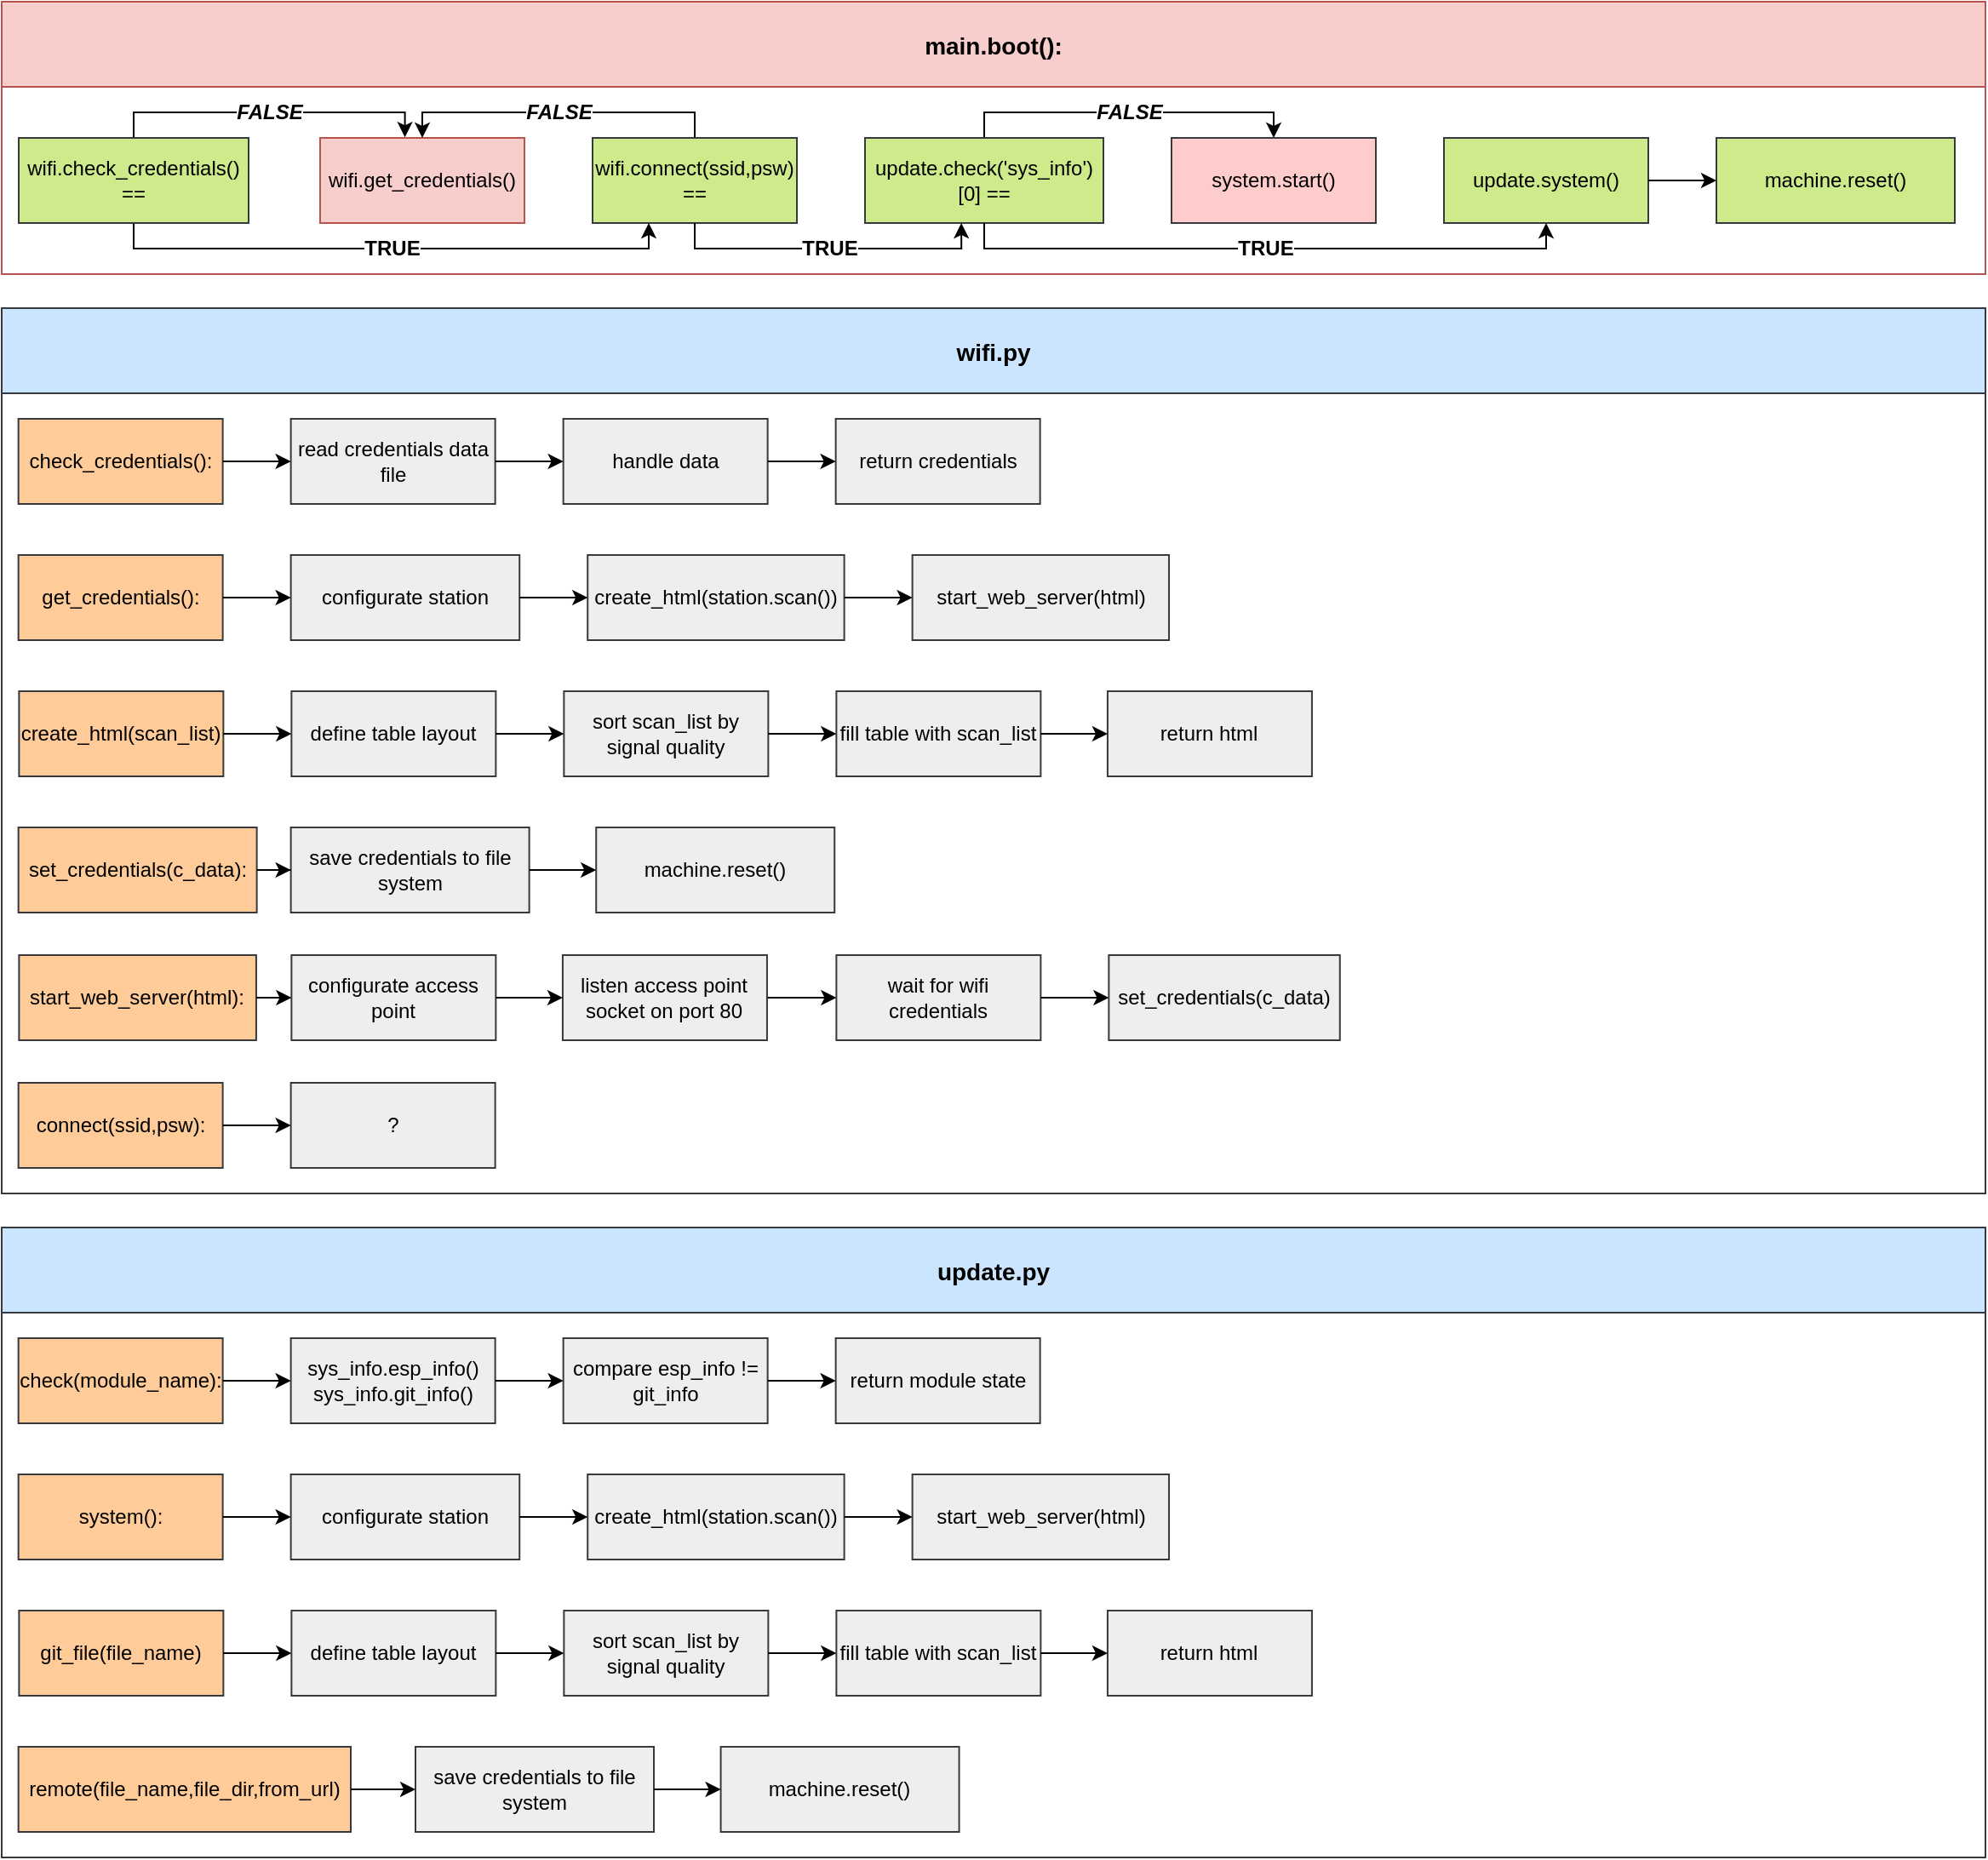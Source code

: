 <mxfile version="12.5.5" type="github">
  <diagram id="C5RBs43oDa-KdzZeNtuy" name="Page-1">
    <mxGraphModel dx="3867" dy="1330" grid="1" gridSize="5" guides="1" tooltips="1" connect="1" arrows="1" fold="1" page="1" pageScale="1" pageWidth="1169" pageHeight="827" math="0" shadow="0">
      <root>
        <mxCell id="WIyWlLk6GJQsqaUBKTNV-0"/>
        <mxCell id="WIyWlLk6GJQsqaUBKTNV-1" parent="WIyWlLk6GJQsqaUBKTNV-0"/>
        <mxCell id="sFqXj9j-FD1Rk9HO_S2r-0" value="main.boot():" style="swimlane;strokeColor=#b85450;fillColor=#f8cecc;fontSize=14;startSize=50;flipH=1;swimlaneFillColor=#ffffff;" vertex="1" parent="WIyWlLk6GJQsqaUBKTNV-1">
          <mxGeometry x="-400" y="60" width="1165" height="160" as="geometry">
            <mxRectangle x="13" y="15" width="140" height="48.33" as="alternateBounds"/>
          </mxGeometry>
        </mxCell>
        <mxCell id="sFqXj9j-FD1Rk9HO_S2r-4" value="wifi.get_credentials()" style="rounded=0;whiteSpace=wrap;html=1;fillColor=#f8cecc;strokeColor=#b85450;" vertex="1" parent="sFqXj9j-FD1Rk9HO_S2r-0">
          <mxGeometry x="187" y="80" width="120" height="50" as="geometry"/>
        </mxCell>
        <mxCell id="sFqXj9j-FD1Rk9HO_S2r-56" value="&lt;b&gt;FALSE&lt;/b&gt;" style="edgeStyle=orthogonalEdgeStyle;rounded=0;orthogonalLoop=1;jettySize=auto;html=1;exitX=0.5;exitY=0;exitDx=0;exitDy=0;entryX=0.5;entryY=0;entryDx=0;entryDy=0;fontSize=12;fontColor=#000000;fontStyle=2" edge="1" parent="sFqXj9j-FD1Rk9HO_S2r-0" source="sFqXj9j-FD1Rk9HO_S2r-7" target="sFqXj9j-FD1Rk9HO_S2r-4">
          <mxGeometry relative="1" as="geometry">
            <Array as="points">
              <mxPoint x="407" y="65"/>
              <mxPoint x="247" y="65"/>
            </Array>
          </mxGeometry>
        </mxCell>
        <mxCell id="sFqXj9j-FD1Rk9HO_S2r-7" value="wifi.connect(ssid,psw)&lt;br&gt;==" style="rounded=0;whiteSpace=wrap;html=1;fillColor=#cdeb8b;strokeColor=#36393d;" vertex="1" parent="sFqXj9j-FD1Rk9HO_S2r-0">
          <mxGeometry x="347" y="80" width="120" height="50" as="geometry"/>
        </mxCell>
        <mxCell id="sFqXj9j-FD1Rk9HO_S2r-116" value="&lt;b&gt;FALSE&lt;/b&gt;" style="edgeStyle=orthogonalEdgeStyle;rounded=0;orthogonalLoop=1;jettySize=auto;html=1;exitX=0.5;exitY=0;exitDx=0;exitDy=0;entryX=0.5;entryY=0;entryDx=0;entryDy=0;fontSize=12;fontColor=#000000;fontStyle=2" edge="1" parent="sFqXj9j-FD1Rk9HO_S2r-0" source="sFqXj9j-FD1Rk9HO_S2r-48" target="sFqXj9j-FD1Rk9HO_S2r-68">
          <mxGeometry relative="1" as="geometry">
            <Array as="points">
              <mxPoint x="577" y="65"/>
              <mxPoint x="747" y="65"/>
            </Array>
          </mxGeometry>
        </mxCell>
        <mxCell id="sFqXj9j-FD1Rk9HO_S2r-48" value="update.check(&#39;sys_info&#39;)[0] ==" style="rounded=0;whiteSpace=wrap;html=1;fillColor=#cdeb8b;strokeColor=#36393d;" vertex="1" parent="sFqXj9j-FD1Rk9HO_S2r-0">
          <mxGeometry x="507" y="80" width="140" height="50" as="geometry"/>
        </mxCell>
        <mxCell id="sFqXj9j-FD1Rk9HO_S2r-57" value="&lt;b&gt;TRUE&lt;/b&gt;" style="edgeStyle=orthogonalEdgeStyle;rounded=0;orthogonalLoop=1;jettySize=auto;html=1;exitX=0.5;exitY=1;exitDx=0;exitDy=0;entryX=0.404;entryY=1;entryDx=0;entryDy=0;fontSize=12;fontColor=#000000;entryPerimeter=0;" edge="1" parent="sFqXj9j-FD1Rk9HO_S2r-0" source="sFqXj9j-FD1Rk9HO_S2r-7" target="sFqXj9j-FD1Rk9HO_S2r-48">
          <mxGeometry relative="1" as="geometry">
            <Array as="points">
              <mxPoint x="407" y="145"/>
              <mxPoint x="564" y="145"/>
            </Array>
          </mxGeometry>
        </mxCell>
        <mxCell id="sFqXj9j-FD1Rk9HO_S2r-68" value="system.start()" style="rounded=0;whiteSpace=wrap;html=1;fillColor=#ffcccc;strokeColor=#36393d;" vertex="1" parent="sFqXj9j-FD1Rk9HO_S2r-0">
          <mxGeometry x="687" y="80" width="120" height="50" as="geometry"/>
        </mxCell>
        <mxCell id="sFqXj9j-FD1Rk9HO_S2r-61" value="update.system()" style="rounded=0;whiteSpace=wrap;html=1;fillColor=#cdeb8b;strokeColor=#36393d;" vertex="1" parent="sFqXj9j-FD1Rk9HO_S2r-0">
          <mxGeometry x="847" y="80" width="120" height="50" as="geometry"/>
        </mxCell>
        <mxCell id="sFqXj9j-FD1Rk9HO_S2r-66" value="TRUE" style="edgeStyle=orthogonalEdgeStyle;rounded=0;orthogonalLoop=1;jettySize=auto;html=1;exitX=0.5;exitY=1;exitDx=0;exitDy=0;entryX=0.5;entryY=1;entryDx=0;entryDy=0;fontSize=12;fontColor=#000000;fontStyle=1" edge="1" parent="sFqXj9j-FD1Rk9HO_S2r-0" source="sFqXj9j-FD1Rk9HO_S2r-48" target="sFqXj9j-FD1Rk9HO_S2r-61">
          <mxGeometry relative="1" as="geometry">
            <Array as="points">
              <mxPoint x="577" y="145"/>
              <mxPoint x="907" y="145"/>
            </Array>
          </mxGeometry>
        </mxCell>
        <mxCell id="sFqXj9j-FD1Rk9HO_S2r-63" value="machine.reset()" style="rounded=0;whiteSpace=wrap;html=1;fillColor=#cdeb8b;strokeColor=#36393d;" vertex="1" parent="sFqXj9j-FD1Rk9HO_S2r-0">
          <mxGeometry x="1007" y="80" width="140" height="50" as="geometry"/>
        </mxCell>
        <mxCell id="sFqXj9j-FD1Rk9HO_S2r-64" value="" style="edgeStyle=orthogonalEdgeStyle;rounded=0;orthogonalLoop=1;jettySize=auto;html=1;fontSize=12;fontColor=#000000;" edge="1" parent="sFqXj9j-FD1Rk9HO_S2r-0" source="sFqXj9j-FD1Rk9HO_S2r-61" target="sFqXj9j-FD1Rk9HO_S2r-63">
          <mxGeometry relative="1" as="geometry"/>
        </mxCell>
        <mxCell id="sFqXj9j-FD1Rk9HO_S2r-12" value="TRUE" style="edgeStyle=orthogonalEdgeStyle;rounded=0;orthogonalLoop=1;jettySize=auto;html=1;exitX=0.5;exitY=1;exitDx=0;exitDy=0;fontColor=#000000;fontStyle=1;fontSize=12;" edge="1" parent="sFqXj9j-FD1Rk9HO_S2r-0" source="sFqXj9j-FD1Rk9HO_S2r-1" target="sFqXj9j-FD1Rk9HO_S2r-7">
          <mxGeometry relative="1" as="geometry">
            <Array as="points">
              <mxPoint x="77" y="145"/>
              <mxPoint x="380" y="145"/>
            </Array>
          </mxGeometry>
        </mxCell>
        <mxCell id="sFqXj9j-FD1Rk9HO_S2r-117" value="&lt;b&gt;FALSE&lt;/b&gt;" style="edgeStyle=orthogonalEdgeStyle;rounded=0;orthogonalLoop=1;jettySize=auto;html=1;exitX=0.5;exitY=0;exitDx=0;exitDy=0;entryX=0.415;entryY=-0.008;entryDx=0;entryDy=0;entryPerimeter=0;fontSize=12;fontColor=#000000;fontStyle=2" edge="1" parent="sFqXj9j-FD1Rk9HO_S2r-0" source="sFqXj9j-FD1Rk9HO_S2r-1" target="sFqXj9j-FD1Rk9HO_S2r-4">
          <mxGeometry relative="1" as="geometry">
            <Array as="points">
              <mxPoint x="77" y="65"/>
              <mxPoint x="237" y="65"/>
            </Array>
          </mxGeometry>
        </mxCell>
        <mxCell id="sFqXj9j-FD1Rk9HO_S2r-1" value="wifi.check_credentials() ==" style="rounded=0;whiteSpace=wrap;html=1;fillColor=#cdeb8b;strokeColor=#36393d;" vertex="1" parent="sFqXj9j-FD1Rk9HO_S2r-0">
          <mxGeometry x="10" y="80" width="135" height="50" as="geometry"/>
        </mxCell>
        <mxCell id="sFqXj9j-FD1Rk9HO_S2r-136" value="update.py" style="swimlane;strokeColor=#36393d;fillColor=#cce5ff;fontSize=14;startSize=50;flipH=1;swimlaneFillColor=#ffffff;" vertex="1" parent="WIyWlLk6GJQsqaUBKTNV-1">
          <mxGeometry x="-400" y="780" width="1165" height="370" as="geometry">
            <mxRectangle x="-525" y="225" width="140" height="48.33" as="alternateBounds"/>
          </mxGeometry>
        </mxCell>
        <mxCell id="sFqXj9j-FD1Rk9HO_S2r-138" value="check(module_name):" style="rounded=0;whiteSpace=wrap;html=1;fillColor=#ffcc99;strokeColor=#36393d;" vertex="1" parent="sFqXj9j-FD1Rk9HO_S2r-136">
          <mxGeometry x="9.82" y="65" width="120" height="50" as="geometry"/>
        </mxCell>
        <mxCell id="sFqXj9j-FD1Rk9HO_S2r-139" value="sys_info.esp_info()&lt;br&gt;sys_info.git_info()" style="rounded=0;whiteSpace=wrap;html=1;fillColor=#eeeeee;strokeColor=#36393d;" vertex="1" parent="sFqXj9j-FD1Rk9HO_S2r-136">
          <mxGeometry x="169.82" y="65" width="120" height="50" as="geometry"/>
        </mxCell>
        <mxCell id="sFqXj9j-FD1Rk9HO_S2r-140" value="" style="edgeStyle=orthogonalEdgeStyle;rounded=0;orthogonalLoop=1;jettySize=auto;html=1;fontColor=#000000;" edge="1" parent="sFqXj9j-FD1Rk9HO_S2r-136" source="sFqXj9j-FD1Rk9HO_S2r-138" target="sFqXj9j-FD1Rk9HO_S2r-139">
          <mxGeometry relative="1" as="geometry"/>
        </mxCell>
        <mxCell id="sFqXj9j-FD1Rk9HO_S2r-141" value="compare esp_info != git_info" style="rounded=0;whiteSpace=wrap;html=1;fillColor=#eeeeee;strokeColor=#36393d;" vertex="1" parent="sFqXj9j-FD1Rk9HO_S2r-136">
          <mxGeometry x="329.82" y="65" width="120" height="50" as="geometry"/>
        </mxCell>
        <mxCell id="sFqXj9j-FD1Rk9HO_S2r-142" value="" style="edgeStyle=orthogonalEdgeStyle;rounded=0;orthogonalLoop=1;jettySize=auto;html=1;fontColor=#000000;" edge="1" parent="sFqXj9j-FD1Rk9HO_S2r-136" source="sFqXj9j-FD1Rk9HO_S2r-139" target="sFqXj9j-FD1Rk9HO_S2r-141">
          <mxGeometry relative="1" as="geometry"/>
        </mxCell>
        <mxCell id="sFqXj9j-FD1Rk9HO_S2r-143" value="return module state" style="rounded=0;whiteSpace=wrap;html=1;fillColor=#eeeeee;strokeColor=#36393d;" vertex="1" parent="sFqXj9j-FD1Rk9HO_S2r-136">
          <mxGeometry x="489.82" y="65" width="120" height="50" as="geometry"/>
        </mxCell>
        <mxCell id="sFqXj9j-FD1Rk9HO_S2r-144" style="edgeStyle=orthogonalEdgeStyle;rounded=0;orthogonalLoop=1;jettySize=auto;html=1;exitX=1;exitY=0.5;exitDx=0;exitDy=0;entryX=0;entryY=0.5;entryDx=0;entryDy=0;fontColor=#000000;" edge="1" parent="sFqXj9j-FD1Rk9HO_S2r-136" source="sFqXj9j-FD1Rk9HO_S2r-141" target="sFqXj9j-FD1Rk9HO_S2r-143">
          <mxGeometry relative="1" as="geometry"/>
        </mxCell>
        <mxCell id="sFqXj9j-FD1Rk9HO_S2r-145" value="system():" style="rounded=0;whiteSpace=wrap;html=1;fillColor=#ffcc99;strokeColor=#36393d;" vertex="1" parent="sFqXj9j-FD1Rk9HO_S2r-136">
          <mxGeometry x="9.82" y="145" width="120" height="50" as="geometry"/>
        </mxCell>
        <mxCell id="sFqXj9j-FD1Rk9HO_S2r-146" value="configurate station" style="rounded=0;whiteSpace=wrap;html=1;fillColor=#eeeeee;strokeColor=#36393d;" vertex="1" parent="sFqXj9j-FD1Rk9HO_S2r-136">
          <mxGeometry x="169.82" y="145" width="134.29" height="50" as="geometry"/>
        </mxCell>
        <mxCell id="sFqXj9j-FD1Rk9HO_S2r-147" value="" style="edgeStyle=orthogonalEdgeStyle;rounded=0;orthogonalLoop=1;jettySize=auto;html=1;fontColor=#000000;" edge="1" parent="sFqXj9j-FD1Rk9HO_S2r-136" source="sFqXj9j-FD1Rk9HO_S2r-145" target="sFqXj9j-FD1Rk9HO_S2r-146">
          <mxGeometry relative="1" as="geometry"/>
        </mxCell>
        <mxCell id="sFqXj9j-FD1Rk9HO_S2r-150" value="" style="edgeStyle=orthogonalEdgeStyle;rounded=0;orthogonalLoop=1;jettySize=auto;html=1;fontSize=12;fontColor=#000000;" edge="1" parent="sFqXj9j-FD1Rk9HO_S2r-136" source="sFqXj9j-FD1Rk9HO_S2r-148">
          <mxGeometry relative="1" as="geometry">
            <mxPoint x="169.82" y="480" as="targetPoint"/>
          </mxGeometry>
        </mxCell>
        <mxCell id="sFqXj9j-FD1Rk9HO_S2r-151" value="git_file(file_name)" style="rounded=0;whiteSpace=wrap;html=1;fillColor=#ffcc99;strokeColor=#36393d;" vertex="1" parent="sFqXj9j-FD1Rk9HO_S2r-136">
          <mxGeometry x="10.18" y="225" width="120" height="50" as="geometry"/>
        </mxCell>
        <mxCell id="sFqXj9j-FD1Rk9HO_S2r-152" value="define table layout" style="rounded=0;whiteSpace=wrap;html=1;fillColor=#eeeeee;strokeColor=#36393d;" vertex="1" parent="sFqXj9j-FD1Rk9HO_S2r-136">
          <mxGeometry x="170.18" y="225" width="120" height="50" as="geometry"/>
        </mxCell>
        <mxCell id="sFqXj9j-FD1Rk9HO_S2r-153" value="" style="edgeStyle=orthogonalEdgeStyle;rounded=0;orthogonalLoop=1;jettySize=auto;html=1;fontSize=12;fontColor=#000000;" edge="1" parent="sFqXj9j-FD1Rk9HO_S2r-136" source="sFqXj9j-FD1Rk9HO_S2r-151" target="sFqXj9j-FD1Rk9HO_S2r-152">
          <mxGeometry relative="1" as="geometry"/>
        </mxCell>
        <mxCell id="sFqXj9j-FD1Rk9HO_S2r-154" value="sort scan_list by signal quality" style="rounded=0;whiteSpace=wrap;html=1;fillColor=#eeeeee;strokeColor=#36393d;" vertex="1" parent="sFqXj9j-FD1Rk9HO_S2r-136">
          <mxGeometry x="330.18" y="225" width="120" height="50" as="geometry"/>
        </mxCell>
        <mxCell id="sFqXj9j-FD1Rk9HO_S2r-155" value="" style="edgeStyle=orthogonalEdgeStyle;rounded=0;orthogonalLoop=1;jettySize=auto;html=1;fontSize=12;fontColor=#000000;" edge="1" parent="sFqXj9j-FD1Rk9HO_S2r-136" source="sFqXj9j-FD1Rk9HO_S2r-152" target="sFqXj9j-FD1Rk9HO_S2r-154">
          <mxGeometry relative="1" as="geometry"/>
        </mxCell>
        <mxCell id="sFqXj9j-FD1Rk9HO_S2r-156" value="fill table with scan_list" style="rounded=0;whiteSpace=wrap;html=1;fillColor=#eeeeee;strokeColor=#36393d;" vertex="1" parent="sFqXj9j-FD1Rk9HO_S2r-136">
          <mxGeometry x="490.18" y="225" width="120" height="50" as="geometry"/>
        </mxCell>
        <mxCell id="sFqXj9j-FD1Rk9HO_S2r-157" value="" style="edgeStyle=orthogonalEdgeStyle;rounded=0;orthogonalLoop=1;jettySize=auto;html=1;fontSize=12;fontColor=#000000;" edge="1" parent="sFqXj9j-FD1Rk9HO_S2r-136" source="sFqXj9j-FD1Rk9HO_S2r-154" target="sFqXj9j-FD1Rk9HO_S2r-156">
          <mxGeometry relative="1" as="geometry"/>
        </mxCell>
        <mxCell id="sFqXj9j-FD1Rk9HO_S2r-158" value="return html" style="rounded=0;whiteSpace=wrap;html=1;fillColor=#eeeeee;strokeColor=#36393d;" vertex="1" parent="sFqXj9j-FD1Rk9HO_S2r-136">
          <mxGeometry x="649.47" y="225" width="120" height="50" as="geometry"/>
        </mxCell>
        <mxCell id="sFqXj9j-FD1Rk9HO_S2r-159" value="" style="edgeStyle=orthogonalEdgeStyle;rounded=0;orthogonalLoop=1;jettySize=auto;html=1;fontSize=12;fontColor=#000000;" edge="1" parent="sFqXj9j-FD1Rk9HO_S2r-136" source="sFqXj9j-FD1Rk9HO_S2r-156" target="sFqXj9j-FD1Rk9HO_S2r-158">
          <mxGeometry relative="1" as="geometry"/>
        </mxCell>
        <mxCell id="sFqXj9j-FD1Rk9HO_S2r-160" value="remote(file_name,file_dir,from_url)" style="rounded=0;whiteSpace=wrap;html=1;fillColor=#ffcc99;strokeColor=#36393d;" vertex="1" parent="sFqXj9j-FD1Rk9HO_S2r-136">
          <mxGeometry x="9.82" y="305" width="195.18" height="50" as="geometry"/>
        </mxCell>
        <mxCell id="sFqXj9j-FD1Rk9HO_S2r-161" value="save credentials to file system" style="rounded=0;whiteSpace=wrap;html=1;fillColor=#eeeeee;strokeColor=#36393d;" vertex="1" parent="sFqXj9j-FD1Rk9HO_S2r-136">
          <mxGeometry x="243" y="305" width="140" height="50" as="geometry"/>
        </mxCell>
        <mxCell id="sFqXj9j-FD1Rk9HO_S2r-162" value="" style="edgeStyle=orthogonalEdgeStyle;rounded=0;orthogonalLoop=1;jettySize=auto;html=1;fontSize=12;fontColor=#000000;" edge="1" parent="sFqXj9j-FD1Rk9HO_S2r-136" source="sFqXj9j-FD1Rk9HO_S2r-160" target="sFqXj9j-FD1Rk9HO_S2r-161">
          <mxGeometry relative="1" as="geometry"/>
        </mxCell>
        <mxCell id="sFqXj9j-FD1Rk9HO_S2r-163" value="machine.reset()" style="rounded=0;whiteSpace=wrap;html=1;fillColor=#eeeeee;strokeColor=#36393d;" vertex="1" parent="sFqXj9j-FD1Rk9HO_S2r-136">
          <mxGeometry x="422.29" y="305" width="140" height="50" as="geometry"/>
        </mxCell>
        <mxCell id="sFqXj9j-FD1Rk9HO_S2r-164" value="" style="edgeStyle=orthogonalEdgeStyle;rounded=0;orthogonalLoop=1;jettySize=auto;html=1;fontSize=12;fontColor=#000000;" edge="1" parent="sFqXj9j-FD1Rk9HO_S2r-136" source="sFqXj9j-FD1Rk9HO_S2r-161" target="sFqXj9j-FD1Rk9HO_S2r-163">
          <mxGeometry relative="1" as="geometry"/>
        </mxCell>
        <mxCell id="sFqXj9j-FD1Rk9HO_S2r-167" value="" style="edgeStyle=orthogonalEdgeStyle;rounded=0;orthogonalLoop=1;jettySize=auto;html=1;fontSize=12;fontColor=#000000;" edge="1" parent="sFqXj9j-FD1Rk9HO_S2r-136" target="sFqXj9j-FD1Rk9HO_S2r-166">
          <mxGeometry relative="1" as="geometry">
            <mxPoint x="929.47" y="405" as="sourcePoint"/>
          </mxGeometry>
        </mxCell>
        <mxCell id="sFqXj9j-FD1Rk9HO_S2r-168" value="create_html(station.scan())" style="rounded=0;whiteSpace=wrap;html=1;fillColor=#eeeeee;strokeColor=#36393d;" vertex="1" parent="sFqXj9j-FD1Rk9HO_S2r-136">
          <mxGeometry x="344.11" y="145" width="150.71" height="50" as="geometry"/>
        </mxCell>
        <mxCell id="sFqXj9j-FD1Rk9HO_S2r-169" value="start_web_server(html)" style="rounded=0;whiteSpace=wrap;html=1;fillColor=#eeeeee;strokeColor=#36393d;" vertex="1" parent="sFqXj9j-FD1Rk9HO_S2r-136">
          <mxGeometry x="534.82" y="145" width="150.71" height="50" as="geometry"/>
        </mxCell>
        <mxCell id="sFqXj9j-FD1Rk9HO_S2r-170" value="" style="edgeStyle=orthogonalEdgeStyle;rounded=0;orthogonalLoop=1;jettySize=auto;html=1;fontSize=12;fontColor=#000000;" edge="1" parent="sFqXj9j-FD1Rk9HO_S2r-136" source="sFqXj9j-FD1Rk9HO_S2r-168" target="sFqXj9j-FD1Rk9HO_S2r-169">
          <mxGeometry relative="1" as="geometry"/>
        </mxCell>
        <mxCell id="sFqXj9j-FD1Rk9HO_S2r-171" style="edgeStyle=orthogonalEdgeStyle;rounded=0;orthogonalLoop=1;jettySize=auto;html=1;exitX=1;exitY=0.5;exitDx=0;exitDy=0;entryX=0;entryY=0.5;entryDx=0;entryDy=0;fontSize=12;fontColor=#000000;" edge="1" parent="sFqXj9j-FD1Rk9HO_S2r-136" source="sFqXj9j-FD1Rk9HO_S2r-146" target="sFqXj9j-FD1Rk9HO_S2r-168">
          <mxGeometry relative="1" as="geometry"/>
        </mxCell>
        <mxCell id="sFqXj9j-FD1Rk9HO_S2r-174" value="" style="edgeStyle=orthogonalEdgeStyle;rounded=0;orthogonalLoop=1;jettySize=auto;html=1;fontSize=12;fontColor=#000000;" edge="1" parent="sFqXj9j-FD1Rk9HO_S2r-136" target="sFqXj9j-FD1Rk9HO_S2r-173">
          <mxGeometry relative="1" as="geometry">
            <mxPoint x="290.18" y="405" as="sourcePoint"/>
          </mxGeometry>
        </mxCell>
        <mxCell id="sFqXj9j-FD1Rk9HO_S2r-177" value="" style="edgeStyle=orthogonalEdgeStyle;rounded=0;orthogonalLoop=1;jettySize=auto;html=1;fontSize=12;fontColor=#000000;" edge="1" parent="sFqXj9j-FD1Rk9HO_S2r-136" target="sFqXj9j-FD1Rk9HO_S2r-165">
          <mxGeometry relative="1" as="geometry">
            <mxPoint x="780" y="405" as="sourcePoint"/>
          </mxGeometry>
        </mxCell>
        <mxCell id="sFqXj9j-FD1Rk9HO_S2r-179" value="" style="edgeStyle=orthogonalEdgeStyle;rounded=0;orthogonalLoop=1;jettySize=auto;html=1;fontSize=12;fontColor=#000000;" edge="1" parent="sFqXj9j-FD1Rk9HO_S2r-136" target="sFqXj9j-FD1Rk9HO_S2r-178">
          <mxGeometry relative="1" as="geometry">
            <mxPoint x="609.47" y="405" as="sourcePoint"/>
          </mxGeometry>
        </mxCell>
        <mxCell id="sFqXj9j-FD1Rk9HO_S2r-180" value="" style="edgeStyle=orthogonalEdgeStyle;rounded=0;orthogonalLoop=1;jettySize=auto;html=1;fontSize=12;fontColor=#000000;" edge="1" parent="sFqXj9j-FD1Rk9HO_S2r-136" target="sFqXj9j-FD1Rk9HO_S2r-172">
          <mxGeometry relative="1" as="geometry">
            <mxPoint x="149.47" y="405" as="sourcePoint"/>
          </mxGeometry>
        </mxCell>
        <mxCell id="sFqXj9j-FD1Rk9HO_S2r-72" value="wifi.py" style="swimlane;strokeColor=#36393d;fillColor=#cce5ff;fontSize=14;startSize=50;flipH=1;swimlaneFillColor=#ffffff;" vertex="1" parent="WIyWlLk6GJQsqaUBKTNV-1">
          <mxGeometry x="-400" y="240" width="1165" height="520" as="geometry">
            <mxRectangle x="-525" y="165" width="140" height="48.33" as="alternateBounds"/>
          </mxGeometry>
        </mxCell>
        <mxCell id="sFqXj9j-FD1Rk9HO_S2r-19" value="start_web_server(html):" style="rounded=0;whiteSpace=wrap;html=1;fillColor=#ffcc99;strokeColor=#36393d;" vertex="1" parent="sFqXj9j-FD1Rk9HO_S2r-72">
          <mxGeometry x="10.18" y="380" width="139.29" height="50" as="geometry"/>
        </mxCell>
        <mxCell id="sFqXj9j-FD1Rk9HO_S2r-20" value="check_credentials():" style="rounded=0;whiteSpace=wrap;html=1;fillColor=#ffcc99;strokeColor=#36393d;" vertex="1" parent="sFqXj9j-FD1Rk9HO_S2r-72">
          <mxGeometry x="9.82" y="65" width="120" height="50" as="geometry"/>
        </mxCell>
        <mxCell id="sFqXj9j-FD1Rk9HO_S2r-26" value="read credentials data file" style="rounded=0;whiteSpace=wrap;html=1;fillColor=#eeeeee;strokeColor=#36393d;" vertex="1" parent="sFqXj9j-FD1Rk9HO_S2r-72">
          <mxGeometry x="169.82" y="65" width="120" height="50" as="geometry"/>
        </mxCell>
        <mxCell id="sFqXj9j-FD1Rk9HO_S2r-27" value="" style="edgeStyle=orthogonalEdgeStyle;rounded=0;orthogonalLoop=1;jettySize=auto;html=1;fontColor=#000000;" edge="1" parent="sFqXj9j-FD1Rk9HO_S2r-72" source="sFqXj9j-FD1Rk9HO_S2r-20" target="sFqXj9j-FD1Rk9HO_S2r-26">
          <mxGeometry relative="1" as="geometry"/>
        </mxCell>
        <mxCell id="sFqXj9j-FD1Rk9HO_S2r-28" value="handle data" style="rounded=0;whiteSpace=wrap;html=1;fillColor=#eeeeee;strokeColor=#36393d;" vertex="1" parent="sFqXj9j-FD1Rk9HO_S2r-72">
          <mxGeometry x="329.82" y="65" width="120" height="50" as="geometry"/>
        </mxCell>
        <mxCell id="sFqXj9j-FD1Rk9HO_S2r-29" value="" style="edgeStyle=orthogonalEdgeStyle;rounded=0;orthogonalLoop=1;jettySize=auto;html=1;fontColor=#000000;" edge="1" parent="sFqXj9j-FD1Rk9HO_S2r-72" source="sFqXj9j-FD1Rk9HO_S2r-26" target="sFqXj9j-FD1Rk9HO_S2r-28">
          <mxGeometry relative="1" as="geometry"/>
        </mxCell>
        <mxCell id="sFqXj9j-FD1Rk9HO_S2r-32" value="return credentials" style="rounded=0;whiteSpace=wrap;html=1;fillColor=#eeeeee;strokeColor=#36393d;" vertex="1" parent="sFqXj9j-FD1Rk9HO_S2r-72">
          <mxGeometry x="489.82" y="65" width="120" height="50" as="geometry"/>
        </mxCell>
        <mxCell id="sFqXj9j-FD1Rk9HO_S2r-36" style="edgeStyle=orthogonalEdgeStyle;rounded=0;orthogonalLoop=1;jettySize=auto;html=1;exitX=1;exitY=0.5;exitDx=0;exitDy=0;entryX=0;entryY=0.5;entryDx=0;entryDy=0;fontColor=#000000;" edge="1" parent="sFqXj9j-FD1Rk9HO_S2r-72" source="sFqXj9j-FD1Rk9HO_S2r-28" target="sFqXj9j-FD1Rk9HO_S2r-32">
          <mxGeometry relative="1" as="geometry"/>
        </mxCell>
        <mxCell id="sFqXj9j-FD1Rk9HO_S2r-22" value="get_credentials():" style="rounded=0;whiteSpace=wrap;html=1;fillColor=#ffcc99;strokeColor=#36393d;" vertex="1" parent="sFqXj9j-FD1Rk9HO_S2r-72">
          <mxGeometry x="9.82" y="145" width="120" height="50" as="geometry"/>
        </mxCell>
        <mxCell id="sFqXj9j-FD1Rk9HO_S2r-37" value="configurate station" style="rounded=0;whiteSpace=wrap;html=1;fillColor=#eeeeee;strokeColor=#36393d;" vertex="1" parent="sFqXj9j-FD1Rk9HO_S2r-72">
          <mxGeometry x="169.82" y="145" width="134.29" height="50" as="geometry"/>
        </mxCell>
        <mxCell id="sFqXj9j-FD1Rk9HO_S2r-38" value="" style="edgeStyle=orthogonalEdgeStyle;rounded=0;orthogonalLoop=1;jettySize=auto;html=1;fontColor=#000000;" edge="1" parent="sFqXj9j-FD1Rk9HO_S2r-72" source="sFqXj9j-FD1Rk9HO_S2r-22" target="sFqXj9j-FD1Rk9HO_S2r-37">
          <mxGeometry relative="1" as="geometry"/>
        </mxCell>
        <mxCell id="sFqXj9j-FD1Rk9HO_S2r-23" value="connect(ssid,psw):" style="rounded=0;whiteSpace=wrap;html=1;fillColor=#ffcc99;strokeColor=#36393d;" vertex="1" parent="sFqXj9j-FD1Rk9HO_S2r-72">
          <mxGeometry x="9.82" y="455" width="120" height="50" as="geometry"/>
        </mxCell>
        <mxCell id="sFqXj9j-FD1Rk9HO_S2r-129" value="?" style="rounded=0;whiteSpace=wrap;html=1;fillColor=#eeeeee;strokeColor=#36393d;" vertex="1" parent="sFqXj9j-FD1Rk9HO_S2r-72">
          <mxGeometry x="169.82" y="455" width="120" height="50" as="geometry"/>
        </mxCell>
        <mxCell id="sFqXj9j-FD1Rk9HO_S2r-130" value="" style="edgeStyle=orthogonalEdgeStyle;rounded=0;orthogonalLoop=1;jettySize=auto;html=1;fontSize=12;fontColor=#000000;" edge="1" parent="sFqXj9j-FD1Rk9HO_S2r-72" source="sFqXj9j-FD1Rk9HO_S2r-23" target="sFqXj9j-FD1Rk9HO_S2r-129">
          <mxGeometry relative="1" as="geometry"/>
        </mxCell>
        <mxCell id="sFqXj9j-FD1Rk9HO_S2r-24" value="create_html(scan_list)" style="rounded=0;whiteSpace=wrap;html=1;fillColor=#ffcc99;strokeColor=#36393d;" vertex="1" parent="sFqXj9j-FD1Rk9HO_S2r-72">
          <mxGeometry x="10.18" y="225" width="120" height="50" as="geometry"/>
        </mxCell>
        <mxCell id="sFqXj9j-FD1Rk9HO_S2r-121" value="define table layout" style="rounded=0;whiteSpace=wrap;html=1;fillColor=#eeeeee;strokeColor=#36393d;" vertex="1" parent="sFqXj9j-FD1Rk9HO_S2r-72">
          <mxGeometry x="170.18" y="225" width="120" height="50" as="geometry"/>
        </mxCell>
        <mxCell id="sFqXj9j-FD1Rk9HO_S2r-122" value="" style="edgeStyle=orthogonalEdgeStyle;rounded=0;orthogonalLoop=1;jettySize=auto;html=1;fontSize=12;fontColor=#000000;" edge="1" parent="sFqXj9j-FD1Rk9HO_S2r-72" source="sFqXj9j-FD1Rk9HO_S2r-24" target="sFqXj9j-FD1Rk9HO_S2r-121">
          <mxGeometry relative="1" as="geometry"/>
        </mxCell>
        <mxCell id="sFqXj9j-FD1Rk9HO_S2r-123" value="sort scan_list by signal quality" style="rounded=0;whiteSpace=wrap;html=1;fillColor=#eeeeee;strokeColor=#36393d;" vertex="1" parent="sFqXj9j-FD1Rk9HO_S2r-72">
          <mxGeometry x="330.18" y="225" width="120" height="50" as="geometry"/>
        </mxCell>
        <mxCell id="sFqXj9j-FD1Rk9HO_S2r-124" value="" style="edgeStyle=orthogonalEdgeStyle;rounded=0;orthogonalLoop=1;jettySize=auto;html=1;fontSize=12;fontColor=#000000;" edge="1" parent="sFqXj9j-FD1Rk9HO_S2r-72" source="sFqXj9j-FD1Rk9HO_S2r-121" target="sFqXj9j-FD1Rk9HO_S2r-123">
          <mxGeometry relative="1" as="geometry"/>
        </mxCell>
        <mxCell id="sFqXj9j-FD1Rk9HO_S2r-125" value="fill table with scan_list" style="rounded=0;whiteSpace=wrap;html=1;fillColor=#eeeeee;strokeColor=#36393d;" vertex="1" parent="sFqXj9j-FD1Rk9HO_S2r-72">
          <mxGeometry x="490.18" y="225" width="120" height="50" as="geometry"/>
        </mxCell>
        <mxCell id="sFqXj9j-FD1Rk9HO_S2r-126" value="" style="edgeStyle=orthogonalEdgeStyle;rounded=0;orthogonalLoop=1;jettySize=auto;html=1;fontSize=12;fontColor=#000000;" edge="1" parent="sFqXj9j-FD1Rk9HO_S2r-72" source="sFqXj9j-FD1Rk9HO_S2r-123" target="sFqXj9j-FD1Rk9HO_S2r-125">
          <mxGeometry relative="1" as="geometry"/>
        </mxCell>
        <mxCell id="sFqXj9j-FD1Rk9HO_S2r-127" value="return html" style="rounded=0;whiteSpace=wrap;html=1;fillColor=#eeeeee;strokeColor=#36393d;" vertex="1" parent="sFqXj9j-FD1Rk9HO_S2r-72">
          <mxGeometry x="649.47" y="225" width="120" height="50" as="geometry"/>
        </mxCell>
        <mxCell id="sFqXj9j-FD1Rk9HO_S2r-128" value="" style="edgeStyle=orthogonalEdgeStyle;rounded=0;orthogonalLoop=1;jettySize=auto;html=1;fontSize=12;fontColor=#000000;" edge="1" parent="sFqXj9j-FD1Rk9HO_S2r-72" source="sFqXj9j-FD1Rk9HO_S2r-125" target="sFqXj9j-FD1Rk9HO_S2r-127">
          <mxGeometry relative="1" as="geometry"/>
        </mxCell>
        <mxCell id="sFqXj9j-FD1Rk9HO_S2r-25" value="set_credentials(c_data):" style="rounded=0;whiteSpace=wrap;html=1;fillColor=#ffcc99;strokeColor=#36393d;" vertex="1" parent="sFqXj9j-FD1Rk9HO_S2r-72">
          <mxGeometry x="9.82" y="305" width="140" height="50" as="geometry"/>
        </mxCell>
        <mxCell id="sFqXj9j-FD1Rk9HO_S2r-112" value="save credentials to file system" style="rounded=0;whiteSpace=wrap;html=1;fillColor=#eeeeee;strokeColor=#36393d;" vertex="1" parent="sFqXj9j-FD1Rk9HO_S2r-72">
          <mxGeometry x="169.82" y="305" width="140" height="50" as="geometry"/>
        </mxCell>
        <mxCell id="sFqXj9j-FD1Rk9HO_S2r-113" value="" style="edgeStyle=orthogonalEdgeStyle;rounded=0;orthogonalLoop=1;jettySize=auto;html=1;fontSize=12;fontColor=#000000;" edge="1" parent="sFqXj9j-FD1Rk9HO_S2r-72" source="sFqXj9j-FD1Rk9HO_S2r-25" target="sFqXj9j-FD1Rk9HO_S2r-112">
          <mxGeometry relative="1" as="geometry"/>
        </mxCell>
        <mxCell id="sFqXj9j-FD1Rk9HO_S2r-114" value="machine.reset()" style="rounded=0;whiteSpace=wrap;html=1;fillColor=#eeeeee;strokeColor=#36393d;" vertex="1" parent="sFqXj9j-FD1Rk9HO_S2r-72">
          <mxGeometry x="349.11" y="305" width="140" height="50" as="geometry"/>
        </mxCell>
        <mxCell id="sFqXj9j-FD1Rk9HO_S2r-115" value="" style="edgeStyle=orthogonalEdgeStyle;rounded=0;orthogonalLoop=1;jettySize=auto;html=1;fontSize=12;fontColor=#000000;" edge="1" parent="sFqXj9j-FD1Rk9HO_S2r-72" source="sFqXj9j-FD1Rk9HO_S2r-112" target="sFqXj9j-FD1Rk9HO_S2r-114">
          <mxGeometry relative="1" as="geometry"/>
        </mxCell>
        <mxCell id="sFqXj9j-FD1Rk9HO_S2r-108" value="wait for wifi credentials" style="rounded=0;whiteSpace=wrap;html=1;fillColor=#eeeeee;strokeColor=#36393d;" vertex="1" parent="sFqXj9j-FD1Rk9HO_S2r-72">
          <mxGeometry x="490.18" y="380" width="120" height="50" as="geometry"/>
        </mxCell>
        <mxCell id="sFqXj9j-FD1Rk9HO_S2r-110" value="set_credentials(c_data)" style="rounded=0;whiteSpace=wrap;html=1;fillColor=#eeeeee;strokeColor=#36393d;" vertex="1" parent="sFqXj9j-FD1Rk9HO_S2r-72">
          <mxGeometry x="650.18" y="380" width="135.71" height="50" as="geometry"/>
        </mxCell>
        <mxCell id="sFqXj9j-FD1Rk9HO_S2r-111" value="" style="edgeStyle=orthogonalEdgeStyle;rounded=0;orthogonalLoop=1;jettySize=auto;html=1;fontSize=12;fontColor=#000000;" edge="1" parent="sFqXj9j-FD1Rk9HO_S2r-72" source="sFqXj9j-FD1Rk9HO_S2r-108" target="sFqXj9j-FD1Rk9HO_S2r-110">
          <mxGeometry relative="1" as="geometry"/>
        </mxCell>
        <mxCell id="sFqXj9j-FD1Rk9HO_S2r-41" value="create_html(station.scan())" style="rounded=0;whiteSpace=wrap;html=1;fillColor=#eeeeee;strokeColor=#36393d;" vertex="1" parent="sFqXj9j-FD1Rk9HO_S2r-72">
          <mxGeometry x="344.11" y="145" width="150.71" height="50" as="geometry"/>
        </mxCell>
        <mxCell id="sFqXj9j-FD1Rk9HO_S2r-119" value="start_web_server(html)" style="rounded=0;whiteSpace=wrap;html=1;fillColor=#eeeeee;strokeColor=#36393d;" vertex="1" parent="sFqXj9j-FD1Rk9HO_S2r-72">
          <mxGeometry x="534.82" y="145" width="150.71" height="50" as="geometry"/>
        </mxCell>
        <mxCell id="sFqXj9j-FD1Rk9HO_S2r-120" value="" style="edgeStyle=orthogonalEdgeStyle;rounded=0;orthogonalLoop=1;jettySize=auto;html=1;fontSize=12;fontColor=#000000;" edge="1" parent="sFqXj9j-FD1Rk9HO_S2r-72" source="sFqXj9j-FD1Rk9HO_S2r-41" target="sFqXj9j-FD1Rk9HO_S2r-119">
          <mxGeometry relative="1" as="geometry"/>
        </mxCell>
        <mxCell id="sFqXj9j-FD1Rk9HO_S2r-98" style="edgeStyle=orthogonalEdgeStyle;rounded=0;orthogonalLoop=1;jettySize=auto;html=1;exitX=1;exitY=0.5;exitDx=0;exitDy=0;entryX=0;entryY=0.5;entryDx=0;entryDy=0;fontSize=12;fontColor=#000000;" edge="1" parent="sFqXj9j-FD1Rk9HO_S2r-72" source="sFqXj9j-FD1Rk9HO_S2r-37" target="sFqXj9j-FD1Rk9HO_S2r-41">
          <mxGeometry relative="1" as="geometry"/>
        </mxCell>
        <mxCell id="sFqXj9j-FD1Rk9HO_S2r-99" value="configurate access point" style="rounded=0;whiteSpace=wrap;html=1;fillColor=#eeeeee;strokeColor=#36393d;" vertex="1" parent="sFqXj9j-FD1Rk9HO_S2r-72">
          <mxGeometry x="170.18" y="380" width="120" height="50" as="geometry"/>
        </mxCell>
        <mxCell id="sFqXj9j-FD1Rk9HO_S2r-182" style="edgeStyle=orthogonalEdgeStyle;rounded=0;orthogonalLoop=1;jettySize=auto;html=1;exitX=1;exitY=0.5;exitDx=0;exitDy=0;entryX=0;entryY=0.5;entryDx=0;entryDy=0;fontSize=12;fontColor=#000000;" edge="1" parent="sFqXj9j-FD1Rk9HO_S2r-72" source="sFqXj9j-FD1Rk9HO_S2r-102" target="sFqXj9j-FD1Rk9HO_S2r-108">
          <mxGeometry relative="1" as="geometry"/>
        </mxCell>
        <mxCell id="sFqXj9j-FD1Rk9HO_S2r-102" value="listen access point socket on port 80" style="rounded=0;whiteSpace=wrap;html=1;fillColor=#eeeeee;strokeColor=#36393d;" vertex="1" parent="sFqXj9j-FD1Rk9HO_S2r-72">
          <mxGeometry x="329.47" y="380" width="120" height="50" as="geometry"/>
        </mxCell>
        <mxCell id="sFqXj9j-FD1Rk9HO_S2r-103" value="" style="edgeStyle=orthogonalEdgeStyle;rounded=0;orthogonalLoop=1;jettySize=auto;html=1;fontSize=12;fontColor=#000000;" edge="1" parent="sFqXj9j-FD1Rk9HO_S2r-72" source="sFqXj9j-FD1Rk9HO_S2r-99" target="sFqXj9j-FD1Rk9HO_S2r-102">
          <mxGeometry relative="1" as="geometry"/>
        </mxCell>
        <mxCell id="sFqXj9j-FD1Rk9HO_S2r-100" value="" style="edgeStyle=orthogonalEdgeStyle;rounded=0;orthogonalLoop=1;jettySize=auto;html=1;fontSize=12;fontColor=#000000;" edge="1" parent="sFqXj9j-FD1Rk9HO_S2r-72" source="sFqXj9j-FD1Rk9HO_S2r-19" target="sFqXj9j-FD1Rk9HO_S2r-99">
          <mxGeometry relative="1" as="geometry"/>
        </mxCell>
      </root>
    </mxGraphModel>
  </diagram>
</mxfile>
